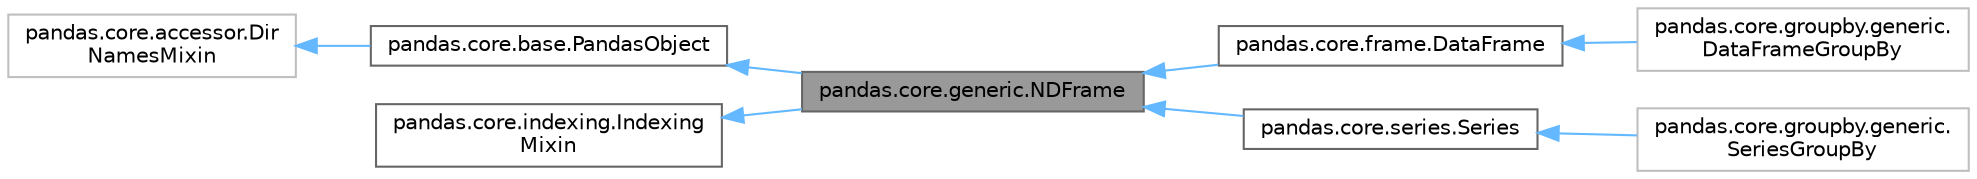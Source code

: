 digraph "pandas.core.generic.NDFrame"
{
 // LATEX_PDF_SIZE
  bgcolor="transparent";
  edge [fontname=Helvetica,fontsize=10,labelfontname=Helvetica,labelfontsize=10];
  node [fontname=Helvetica,fontsize=10,shape=box,height=0.2,width=0.4];
  rankdir="LR";
  Node1 [id="Node000001",label="pandas.core.generic.NDFrame",height=0.2,width=0.4,color="gray40", fillcolor="grey60", style="filled", fontcolor="black",tooltip=" "];
  Node2 -> Node1 [id="edge8_Node000001_Node000002",dir="back",color="steelblue1",style="solid",tooltip=" "];
  Node2 [id="Node000002",label="pandas.core.base.PandasObject",height=0.2,width=0.4,color="gray40", fillcolor="white", style="filled",URL="$d9/d19/classpandas_1_1core_1_1base_1_1PandasObject.html",tooltip=" "];
  Node3 -> Node2 [id="edge9_Node000002_Node000003",dir="back",color="steelblue1",style="solid",tooltip=" "];
  Node3 [id="Node000003",label="pandas.core.accessor.Dir\lNamesMixin",height=0.2,width=0.4,color="grey75", fillcolor="white", style="filled",URL="$df/dd9/classpandas_1_1core_1_1accessor_1_1DirNamesMixin.html",tooltip=" "];
  Node4 -> Node1 [id="edge10_Node000001_Node000004",dir="back",color="steelblue1",style="solid",tooltip=" "];
  Node4 [id="Node000004",label="pandas.core.indexing.Indexing\lMixin",height=0.2,width=0.4,color="gray40", fillcolor="white", style="filled",URL="$d4/d90/classpandas_1_1core_1_1indexing_1_1IndexingMixin.html",tooltip=" "];
  Node1 -> Node5 [id="edge11_Node000001_Node000005",dir="back",color="steelblue1",style="solid",tooltip=" "];
  Node5 [id="Node000005",label="pandas.core.frame.DataFrame",height=0.2,width=0.4,color="gray40", fillcolor="white", style="filled",URL="$dc/d95/classpandas_1_1core_1_1frame_1_1DataFrame.html",tooltip=" "];
  Node5 -> Node6 [id="edge12_Node000005_Node000006",dir="back",color="steelblue1",style="solid",tooltip=" "];
  Node6 [id="Node000006",label="pandas.core.groupby.generic.\lDataFrameGroupBy",height=0.2,width=0.4,color="grey75", fillcolor="white", style="filled",URL="$d1/d9d/classpandas_1_1core_1_1groupby_1_1generic_1_1DataFrameGroupBy.html",tooltip=" "];
  Node1 -> Node7 [id="edge13_Node000001_Node000007",dir="back",color="steelblue1",style="solid",tooltip=" "];
  Node7 [id="Node000007",label="pandas.core.series.Series",height=0.2,width=0.4,color="gray40", fillcolor="white", style="filled",URL="$d4/d96/classpandas_1_1core_1_1series_1_1Series.html",tooltip=" "];
  Node7 -> Node8 [id="edge14_Node000007_Node000008",dir="back",color="steelblue1",style="solid",tooltip=" "];
  Node8 [id="Node000008",label="pandas.core.groupby.generic.\lSeriesGroupBy",height=0.2,width=0.4,color="grey75", fillcolor="white", style="filled",URL="$dd/dde/classpandas_1_1core_1_1groupby_1_1generic_1_1SeriesGroupBy.html",tooltip=" "];
}
